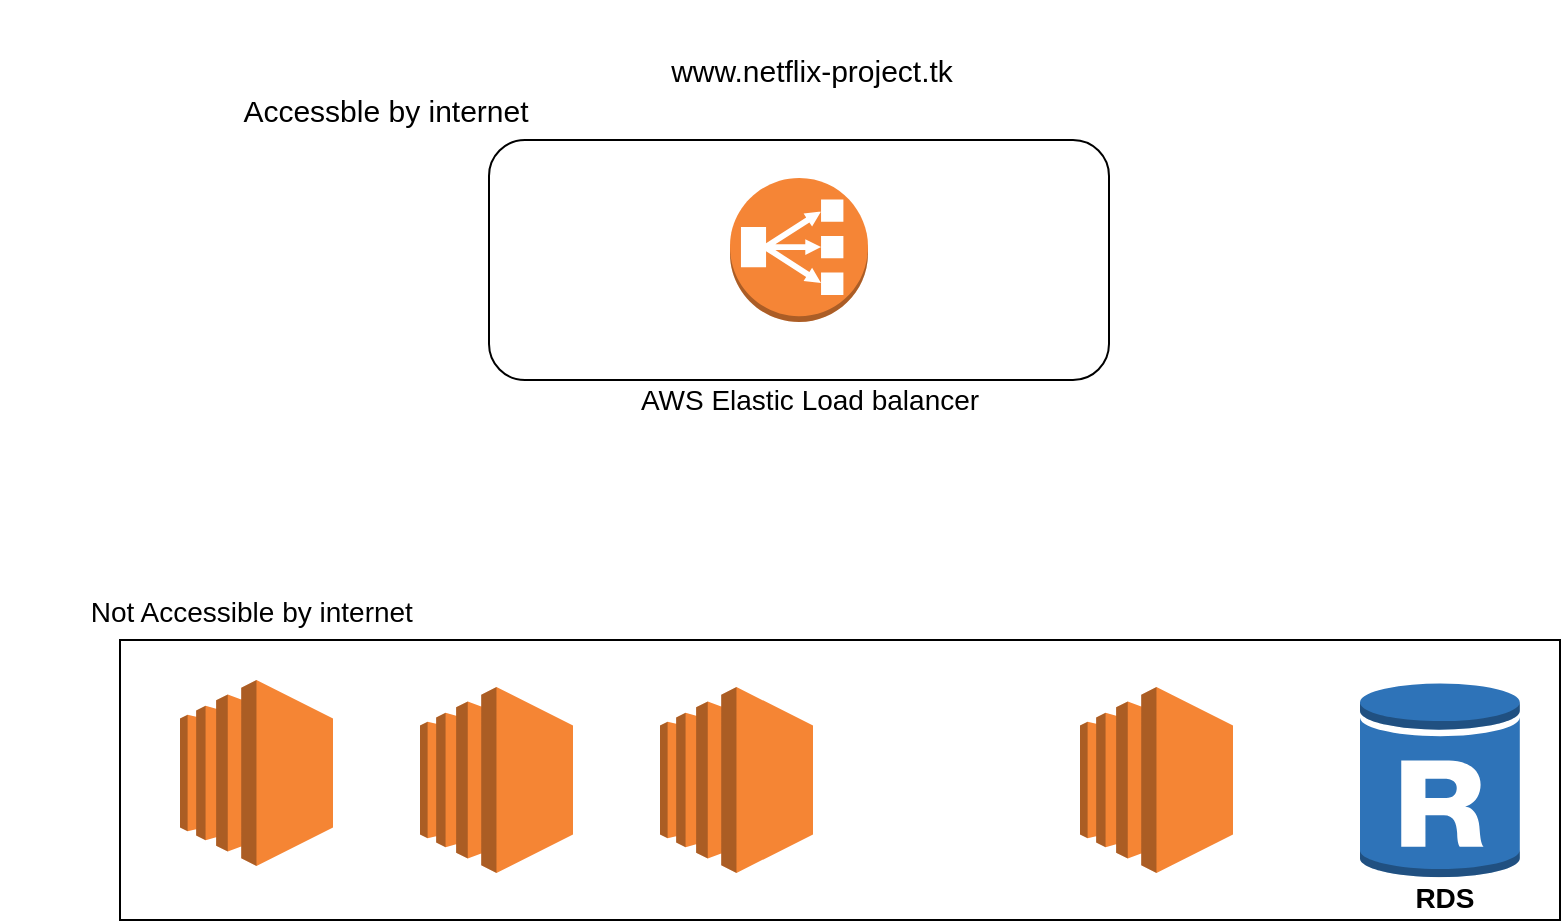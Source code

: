 <mxfile version="20.8.13" type="github">
  <diagram name="Page-1" id="MsND9GA0Fn4REQygRr0s">
    <mxGraphModel dx="1621" dy="430" grid="1" gridSize="10" guides="1" tooltips="1" connect="1" arrows="1" fold="1" page="1" pageScale="1" pageWidth="827" pageHeight="1169" math="0" shadow="0">
      <root>
        <mxCell id="0" />
        <mxCell id="1" parent="0" />
        <mxCell id="d8mEfjlUiiWxCzADIsED-1" value="" style="rounded=1;whiteSpace=wrap;html=1;labelPosition=center;verticalLabelPosition=top;align=left;verticalAlign=bottom;" vertex="1" parent="1">
          <mxGeometry x="224.5" y="110" width="310" height="120" as="geometry" />
        </mxCell>
        <mxCell id="d8mEfjlUiiWxCzADIsED-2" value="" style="outlineConnect=0;dashed=0;verticalLabelPosition=bottom;verticalAlign=top;align=center;html=1;shape=mxgraph.aws3.classic_load_balancer;fillColor=#F58536;gradientColor=none;fontFamily=Helvetica;" vertex="1" parent="1">
          <mxGeometry x="345" y="129" width="69" height="72" as="geometry" />
        </mxCell>
        <mxCell id="d8mEfjlUiiWxCzADIsED-3" value="www.netflix-project.tk" style="text;strokeColor=none;align=center;fillColor=none;html=1;verticalAlign=middle;whiteSpace=wrap;rounded=0;fontFamily=Helvetica;fontSize=15;" vertex="1" parent="1">
          <mxGeometry x="291" y="40" width="190" height="70" as="geometry" />
        </mxCell>
        <mxCell id="d8mEfjlUiiWxCzADIsED-5" value="Accessble by internet" style="text;strokeColor=none;align=center;fillColor=none;html=1;verticalAlign=middle;whiteSpace=wrap;rounded=0;fontSize=15;fontFamily=Helvetica;" vertex="1" parent="1">
          <mxGeometry x="64.5" y="70" width="215.5" height="50" as="geometry" />
        </mxCell>
        <mxCell id="d8mEfjlUiiWxCzADIsED-6" value="AWS Elastic Load balancer" style="text;strokeColor=none;align=center;fillColor=none;html=1;verticalAlign=middle;whiteSpace=wrap;rounded=0;fontSize=14;fontFamily=Helvetica;" vertex="1" parent="1">
          <mxGeometry x="260" y="210" width="250" height="60" as="geometry" />
        </mxCell>
        <mxCell id="d8mEfjlUiiWxCzADIsED-7" value="&amp;nbsp; &amp;nbsp; &amp;nbsp; &amp;nbsp; &amp;nbsp; &amp;nbsp; &amp;nbsp; &amp;nbsp; &amp;nbsp; &amp;nbsp; &amp;nbsp; &amp;nbsp; &amp;nbsp; &amp;nbsp; &amp;nbsp; &amp;nbsp; &amp;nbsp; &amp;nbsp; &amp;nbsp; &amp;nbsp; &amp;nbsp; &amp;nbsp; &amp;nbsp; &amp;nbsp; &amp;nbsp; &amp;nbsp; &amp;nbsp; &amp;nbsp; &amp;nbsp; &amp;nbsp; &amp;nbsp; &amp;nbsp; &amp;nbsp; &amp;nbsp; &amp;nbsp; &amp;nbsp; &amp;nbsp; &amp;nbsp; &amp;nbsp; &amp;nbsp; &amp;nbsp; &amp;nbsp; &amp;nbsp; &amp;nbsp; &amp;nbsp; &amp;nbsp; &amp;nbsp; &amp;nbsp; &amp;nbsp; &amp;nbsp; &amp;nbsp; &amp;nbsp; &amp;nbsp; &amp;nbsp; &amp;nbsp; &amp;nbsp; &amp;nbsp; &amp;nbsp; &amp;nbsp; &amp;nbsp; &amp;nbsp; &amp;nbsp; &amp;nbsp; &amp;nbsp; &amp;nbsp; &amp;nbsp; &amp;nbsp; &amp;nbsp; &amp;nbsp; &amp;nbsp; &amp;nbsp; &amp;nbsp; &amp;nbsp; &amp;nbsp; &amp;nbsp; &amp;nbsp; &amp;nbsp; &amp;nbsp; &amp;nbsp; &amp;nbsp; &amp;nbsp; &amp;nbsp; &amp;nbsp; &lt;b&gt;RDS&lt;/b&gt;" style="rounded=0;whiteSpace=wrap;html=1;fontFamily=Helvetica;fontSize=14;align=left;verticalAlign=bottom;horizontal=1;" vertex="1" parent="1">
          <mxGeometry x="40" y="360" width="720" height="140" as="geometry" />
        </mxCell>
        <mxCell id="d8mEfjlUiiWxCzADIsED-9" value="&lt;font style=&quot;font-size: 14px;&quot;&gt;Not Accessible by internet&lt;/font&gt;&amp;nbsp;" style="text;strokeColor=none;align=center;fillColor=none;html=1;verticalAlign=middle;whiteSpace=wrap;rounded=0;fontSize=15;fontFamily=Helvetica;" vertex="1" parent="1">
          <mxGeometry x="-20" y="320" width="255.5" height="50" as="geometry" />
        </mxCell>
        <mxCell id="d8mEfjlUiiWxCzADIsED-10" value="" style="outlineConnect=0;dashed=0;verticalLabelPosition=bottom;verticalAlign=top;align=center;html=1;shape=mxgraph.aws3.ec2;fillColor=#F58534;gradientColor=none;fontFamily=Helvetica;fontSize=14;" vertex="1" parent="1">
          <mxGeometry x="70" y="380" width="76.5" height="93" as="geometry" />
        </mxCell>
        <mxCell id="d8mEfjlUiiWxCzADIsED-11" value="" style="outlineConnect=0;dashed=0;verticalLabelPosition=bottom;verticalAlign=top;align=center;html=1;shape=mxgraph.aws3.ec2;fillColor=#F58534;gradientColor=none;fontFamily=Helvetica;fontSize=14;" vertex="1" parent="1">
          <mxGeometry x="190" y="383.5" width="76.5" height="93" as="geometry" />
        </mxCell>
        <mxCell id="d8mEfjlUiiWxCzADIsED-12" value="" style="outlineConnect=0;dashed=0;verticalLabelPosition=bottom;verticalAlign=top;align=center;html=1;shape=mxgraph.aws3.ec2;fillColor=#F58534;gradientColor=none;fontFamily=Helvetica;fontSize=14;" vertex="1" parent="1">
          <mxGeometry x="310" y="383.5" width="76.5" height="93" as="geometry" />
        </mxCell>
        <mxCell id="d8mEfjlUiiWxCzADIsED-13" value="" style="outlineConnect=0;dashed=0;verticalLabelPosition=bottom;verticalAlign=top;align=center;html=1;shape=mxgraph.aws3.ec2;fillColor=#F58534;gradientColor=none;fontFamily=Helvetica;fontSize=14;" vertex="1" parent="1">
          <mxGeometry x="520" y="383.5" width="76.5" height="93" as="geometry" />
        </mxCell>
        <mxCell id="d8mEfjlUiiWxCzADIsED-15" value="" style="outlineConnect=0;dashed=0;verticalLabelPosition=bottom;verticalAlign=top;align=center;html=1;shape=mxgraph.aws3.rds_db_instance_read_replica;fillColor=#2E73B8;gradientColor=none;fontFamily=Helvetica;fontSize=14;" vertex="1" parent="1">
          <mxGeometry x="660" y="380" width="80" height="100" as="geometry" />
        </mxCell>
      </root>
    </mxGraphModel>
  </diagram>
</mxfile>
